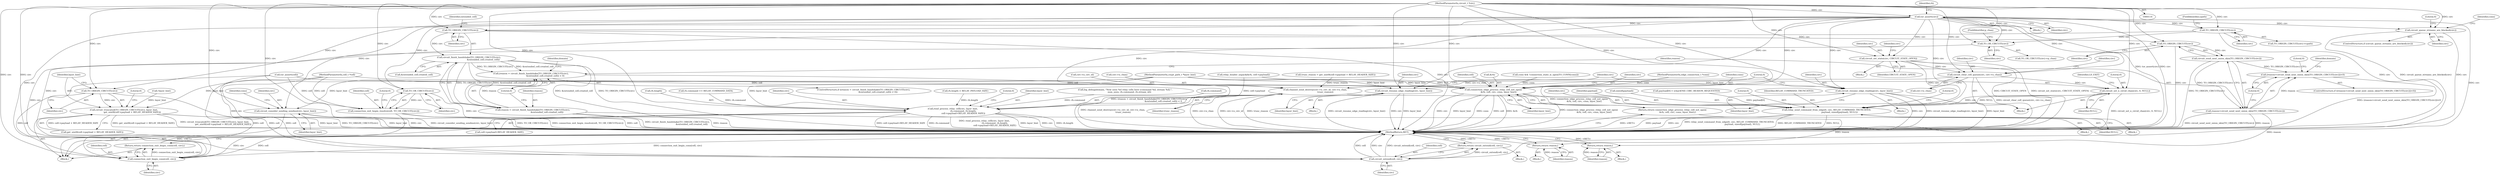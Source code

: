 digraph "0_tor_56a7c5bc15e0447203a491c1ee37de9939ad1dcd@API" {
"1000139" [label="(Call,tor_assert(circ))"];
"1000116" [label="(MethodParameterIn,circuit_t *circ)"];
"1000249" [label="(Call,connection_edge_process_relay_cell_not_open(\n               &rh, cell, circ, conn, layer_hint))"];
"1000248" [label="(Return,return connection_edge_process_relay_cell_not_open(\n               &rh, cell, circ, conn, layer_hint);)"];
"1000292" [label="(Call,TO_ORIGIN_CIRCUIT(circ))"];
"1000338" [label="(Call,TO_OR_CIRCUIT(circ))"];
"1000346" [label="(Call,connection_exit_begin_conn(cell, circ))"];
"1000345" [label="(Return,return connection_exit_begin_conn(cell, circ);)"];
"1000399" [label="(Call,circuit_consider_sending_sendme(circ, layer_hint))"];
"1000637" [label="(Call,circuit_extend(cell, circ))"];
"1000636" [label="(Return,return circuit_extend(cell, circ);)"];
"1000688" [label="(Call,TO_ORIGIN_CIRCUIT(circ))"];
"1000687" [label="(Call,circuit_finish_handshake(TO_ORIGIN_CIRCUIT(circ),\n                                         &extended_cell.created_cell))"];
"1000684" [label="(Call,(reason = circuit_finish_handshake(TO_ORIGIN_CIRCUIT(circ),\n                                         &extended_cell.created_cell)) < 0)"];
"1000685" [label="(Call,reason = circuit_finish_handshake(TO_ORIGIN_CIRCUIT(circ),\n                                         &extended_cell.created_cell))"];
"1000699" [label="(Return,return reason;)"];
"1000706" [label="(Call,TO_ORIGIN_CIRCUIT(circ))"];
"1000705" [label="(Call,circuit_send_next_onion_skin(TO_ORIGIN_CIRCUIT(circ)))"];
"1000702" [label="(Call,(reason=circuit_send_next_onion_skin(TO_ORIGIN_CIRCUIT(circ)))<0)"];
"1000703" [label="(Call,reason=circuit_send_next_onion_skin(TO_ORIGIN_CIRCUIT(circ)))"];
"1000713" [label="(Return,return reason;)"];
"1000752" [label="(Call,circuit_set_state(circ, CIRCUIT_STATE_OPEN))"];
"1000769" [label="(Call,circuit_clear_cell_queue(circ, circ->n_chan))"];
"1000774" [label="(Call,channel_send_destroy(circ->n_circ_id, circ->n_chan,\n                             trunc_reason))"];
"1000782" [label="(Call,circuit_set_n_circid_chan(circ, 0, NULL))"];
"1000798" [label="(Call,relay_send_command_from_edge(0, circ, RELAY_COMMAND_TRUNCATED,\n                                     payload, sizeof(payload), NULL))"];
"1000820" [label="(Call,TO_ORIGIN_CIRCUIT(circ))"];
"1000819" [label="(Call,circuit_truncated(TO_ORIGIN_CIRCUIT(circ), layer_hint,\n                        get_uint8(cell->payload + RELAY_HEADER_SIZE)))"];
"1000884" [label="(Call,circuit_resume_edge_reading(circ, layer_hint))"];
"1000919" [label="(Call,circuit_resume_edge_reading(circ, layer_hint))"];
"1000948" [label="(Call,circuit_queue_streams_are_blocked(circ))"];
"1001010" [label="(Call,TO_OR_CIRCUIT(circ))"];
"1001008" [label="(Call,connection_exit_begin_resolve(cell, TO_OR_CIRCUIT(circ)))"];
"1001039" [label="(Call,rend_process_relay_cell(circ, layer_hint,\n                              rh.command, rh.length,\n                              cell->payload+RELAY_HEADER_SIZE))"];
"1000692" [label="(Identifier,extended_cell)"];
"1000761" [label="(Call,trunc_reason = get_uint8(cell->payload + RELAY_HEADER_SIZE))"];
"1000753" [label="(Identifier,circ)"];
"1001039" [label="(Call,rend_process_relay_cell(circ, layer_hint,\n                              rh.command, rh.length,\n                              cell->payload+RELAY_HEADER_SIZE))"];
"1000689" [label="(Identifier,circ)"];
"1000141" [label="(Call,relay_header_unpack(&rh, cell->payload))"];
"1001011" [label="(Identifier,circ)"];
"1000801" [label="(Identifier,RELAY_COMMAND_TRUNCATED)"];
"1000688" [label="(Call,TO_ORIGIN_CIRCUIT(circ))"];
"1000757" [label="(Identifier,circ)"];
"1000542" [label="(Block,)"];
"1000703" [label="(Call,reason=circuit_send_next_onion_skin(TO_ORIGIN_CIRCUIT(circ)))"];
"1000807" [label="(Literal,0)"];
"1001010" [label="(Call,TO_OR_CIRCUIT(circ))"];
"1000775" [label="(Call,circ->n_circ_id)"];
"1000252" [label="(Identifier,cell)"];
"1000346" [label="(Call,connection_exit_begin_conn(cell, circ))"];
"1000348" [label="(Identifier,circ)"];
"1000340" [label="(FieldIdentifier,p_chan)"];
"1000789" [label="(Block,)"];
"1000955" [label="(Identifier,conn)"];
"1000769" [label="(Call,circuit_clear_cell_queue(circ, circ->n_chan))"];
"1000399" [label="(Call,circuit_consider_sending_sendme(circ, layer_hint))"];
"1000774" [label="(Call,channel_send_destroy(circ->n_circ_id, circ->n_chan,\n                             trunc_reason))"];
"1000716" [label="(Literal,0)"];
"1000920" [label="(Identifier,circ)"];
"1000800" [label="(Identifier,circ)"];
"1000830" [label="(Literal,0)"];
"1000686" [label="(Identifier,reason)"];
"1000947" [label="(ControlStructure,if (circuit_queue_streams_are_blocked(circ)))"];
"1000137" [label="(Call,tor_assert(cell))"];
"1000704" [label="(Identifier,reason)"];
"1000952" [label="(Literal,0)"];
"1000819" [label="(Call,circuit_truncated(TO_ORIGIN_CIRCUIT(circ), layer_hint,\n                        get_uint8(cell->payload + RELAY_HEADER_SIZE)))"];
"1000143" [label="(Identifier,rh)"];
"1000820" [label="(Call,TO_ORIGIN_CIRCUIT(circ))"];
"1001064" [label="(MethodReturn,RET)"];
"1000337" [label="(Call,TO_OR_CIRCUIT(circ)->p_chan)"];
"1000713" [label="(Return,return reason;)"];
"1000822" [label="(Identifier,layer_hint)"];
"1000885" [label="(Identifier,circ)"];
"1000255" [label="(Identifier,layer_hint)"];
"1000770" [label="(Identifier,circ)"];
"1000754" [label="(Identifier,CIRCUIT_STATE_OPEN)"];
"1000119" [label="(Block,)"];
"1000706" [label="(Call,TO_ORIGIN_CIRCUIT(circ))"];
"1001048" [label="(Call,cell->payload+RELAY_HEADER_SIZE)"];
"1000776" [label="(Identifier,circ)"];
"1000690" [label="(Call,&extended_cell.created_cell)"];
"1000248" [label="(Return,return connection_edge_process_relay_cell_not_open(\n               &rh, cell, circ, conn, layer_hint);)"];
"1001040" [label="(Identifier,circ)"];
"1000260" [label="(Block,)"];
"1000771" [label="(Call,circ->n_chan)"];
"1000293" [label="(Identifier,circ)"];
"1000784" [label="(Literal,0)"];
"1000783" [label="(Identifier,circ)"];
"1000695" [label="(Block,)"];
"1000782" [label="(Call,circuit_set_n_circid_chan(circ, 0, NULL))"];
"1000707" [label="(Identifier,circ)"];
"1000752" [label="(Call,circuit_set_state(circ, CIRCUIT_STATE_OPEN))"];
"1001009" [label="(Identifier,cell)"];
"1000685" [label="(Call,reason = circuit_finish_handshake(TO_ORIGIN_CIRCUIT(circ),\n                                         &extended_cell.created_cell))"];
"1000683" [label="(ControlStructure,if ((reason = circuit_finish_handshake(TO_ORIGIN_CIRCUIT(circ),\n                                         &extended_cell.created_cell)) < 0))"];
"1000810" [label="(Call,!layer_hint)"];
"1000821" [label="(Identifier,circ)"];
"1000919" [label="(Call,circuit_resume_edge_reading(circ, layer_hint))"];
"1000884" [label="(Call,circuit_resume_edge_reading(circ, layer_hint))"];
"1000160" [label="(Call,rh.length > RELAY_PAYLOAD_SIZE)"];
"1000116" [label="(MethodParameterIn,circuit_t *circ)"];
"1001054" [label="(Literal,0)"];
"1000347" [label="(Identifier,cell)"];
"1000249" [label="(Call,connection_edge_process_relay_cell_not_open(\n               &rh, cell, circ, conn, layer_hint))"];
"1000802" [label="(Identifier,payload)"];
"1000345" [label="(Return,return connection_exit_begin_conn(cell, circ);)"];
"1001041" [label="(Identifier,layer_hint)"];
"1000921" [label="(Identifier,layer_hint)"];
"1000149" [label="(Call,log_debug(domain, \"Now seen %d relay cells here (command %d, stream %d).\",\n            num_seen, rh.command, rh.stream_id))"];
"1001042" [label="(Call,rh.command)"];
"1000401" [label="(Identifier,layer_hint)"];
"1000886" [label="(Identifier,layer_hint)"];
"1000759" [label="(Block,)"];
"1000702" [label="(Call,(reason=circuit_send_next_onion_skin(TO_ORIGIN_CIRCUIT(circ)))<0)"];
"1000714" [label="(Identifier,reason)"];
"1000709" [label="(Block,)"];
"1000639" [label="(Identifier,circ)"];
"1001045" [label="(Call,rh.length)"];
"1000701" [label="(ControlStructure,if ((reason=circuit_send_next_onion_skin(TO_ORIGIN_CIRCUIT(circ)))<0))"];
"1000856" [label="(Block,)"];
"1000787" [label="(Identifier,LD_EXIT)"];
"1001008" [label="(Call,connection_exit_begin_resolve(cell, TO_OR_CIRCUIT(circ)))"];
"1000404" [label="(Identifier,conn)"];
"1000697" [label="(Identifier,domain)"];
"1000923" [label="(Literal,0)"];
"1000139" [label="(Call,tor_assert(circ))"];
"1000294" [label="(FieldIdentifier,cpath)"];
"1000250" [label="(Call,&rh)"];
"1000888" [label="(Block,)"];
"1000711" [label="(Identifier,domain)"];
"1000237" [label="(Call,rh.command == RELAY_COMMAND_DATA)"];
"1000118" [label="(MethodParameterIn,crypt_path_t *layer_hint)"];
"1000805" [label="(Identifier,NULL)"];
"1000803" [label="(Call,sizeof(payload))"];
"1000778" [label="(Call,circ->n_chan)"];
"1000798" [label="(Call,relay_send_command_from_edge(0, circ, RELAY_COMMAND_TRUNCATED,\n                                     payload, sizeof(payload), NULL))"];
"1000636" [label="(Return,return circuit_extend(cell, circ);)"];
"1000694" [label="(Literal,0)"];
"1000948" [label="(Call,circuit_queue_streams_are_blocked(circ))"];
"1000140" [label="(Identifier,circ)"];
"1000205" [label="(Call,conn && !connection_state_is_open(TO_CONN(conn)))"];
"1000637" [label="(Call,circuit_extend(cell, circ))"];
"1000291" [label="(Call,TO_ORIGIN_CIRCUIT(circ)->cpath)"];
"1000700" [label="(Identifier,reason)"];
"1000687" [label="(Call,circuit_finish_handshake(TO_ORIGIN_CIRCUIT(circ),\n                                         &extended_cell.created_cell))"];
"1000253" [label="(Identifier,circ)"];
"1000117" [label="(MethodParameterIn,edge_connection_t *conn)"];
"1000791" [label="(Call,payload[0] = (char)END_CIRC_REASON_REQUESTED)"];
"1000799" [label="(Literal,0)"];
"1000339" [label="(Identifier,circ)"];
"1000785" [label="(Identifier,NULL)"];
"1000400" [label="(Identifier,circ)"];
"1000292" [label="(Call,TO_ORIGIN_CIRCUIT(circ))"];
"1000254" [label="(Identifier,conn)"];
"1000705" [label="(Call,circuit_send_next_onion_skin(TO_ORIGIN_CIRCUIT(circ)))"];
"1000247" [label="(Block,)"];
"1000823" [label="(Call,get_uint8(cell->payload + RELAY_HEADER_SIZE))"];
"1000115" [label="(MethodParameterIn,cell_t *cell)"];
"1000731" [label="(Block,)"];
"1000338" [label="(Call,TO_OR_CIRCUIT(circ))"];
"1000699" [label="(Return,return reason;)"];
"1000684" [label="(Call,(reason = circuit_finish_handshake(TO_ORIGIN_CIRCUIT(circ),\n                                         &extended_cell.created_cell)) < 0)"];
"1000781" [label="(Identifier,trunc_reason)"];
"1001013" [label="(Literal,0)"];
"1000949" [label="(Identifier,circ)"];
"1000638" [label="(Identifier,cell)"];
"1000708" [label="(Literal,0)"];
"1000139" -> "1000119"  [label="AST: "];
"1000139" -> "1000140"  [label="CFG: "];
"1000140" -> "1000139"  [label="AST: "];
"1000143" -> "1000139"  [label="CFG: "];
"1000139" -> "1001064"  [label="DDG: tor_assert(circ)"];
"1000139" -> "1001064"  [label="DDG: circ"];
"1000116" -> "1000139"  [label="DDG: circ"];
"1000139" -> "1000249"  [label="DDG: circ"];
"1000139" -> "1000292"  [label="DDG: circ"];
"1000139" -> "1000338"  [label="DDG: circ"];
"1000139" -> "1000346"  [label="DDG: circ"];
"1000139" -> "1000399"  [label="DDG: circ"];
"1000139" -> "1000637"  [label="DDG: circ"];
"1000139" -> "1000688"  [label="DDG: circ"];
"1000139" -> "1000752"  [label="DDG: circ"];
"1000139" -> "1000769"  [label="DDG: circ"];
"1000139" -> "1000798"  [label="DDG: circ"];
"1000139" -> "1000820"  [label="DDG: circ"];
"1000139" -> "1000884"  [label="DDG: circ"];
"1000139" -> "1000919"  [label="DDG: circ"];
"1000139" -> "1000948"  [label="DDG: circ"];
"1000139" -> "1001010"  [label="DDG: circ"];
"1000139" -> "1001039"  [label="DDG: circ"];
"1000116" -> "1000114"  [label="AST: "];
"1000116" -> "1001064"  [label="DDG: circ"];
"1000116" -> "1000249"  [label="DDG: circ"];
"1000116" -> "1000292"  [label="DDG: circ"];
"1000116" -> "1000338"  [label="DDG: circ"];
"1000116" -> "1000346"  [label="DDG: circ"];
"1000116" -> "1000399"  [label="DDG: circ"];
"1000116" -> "1000637"  [label="DDG: circ"];
"1000116" -> "1000688"  [label="DDG: circ"];
"1000116" -> "1000706"  [label="DDG: circ"];
"1000116" -> "1000752"  [label="DDG: circ"];
"1000116" -> "1000769"  [label="DDG: circ"];
"1000116" -> "1000782"  [label="DDG: circ"];
"1000116" -> "1000798"  [label="DDG: circ"];
"1000116" -> "1000820"  [label="DDG: circ"];
"1000116" -> "1000884"  [label="DDG: circ"];
"1000116" -> "1000919"  [label="DDG: circ"];
"1000116" -> "1000948"  [label="DDG: circ"];
"1000116" -> "1001010"  [label="DDG: circ"];
"1000116" -> "1001039"  [label="DDG: circ"];
"1000249" -> "1000248"  [label="AST: "];
"1000249" -> "1000255"  [label="CFG: "];
"1000250" -> "1000249"  [label="AST: "];
"1000252" -> "1000249"  [label="AST: "];
"1000253" -> "1000249"  [label="AST: "];
"1000254" -> "1000249"  [label="AST: "];
"1000255" -> "1000249"  [label="AST: "];
"1000248" -> "1000249"  [label="CFG: "];
"1000249" -> "1001064"  [label="DDG: circ"];
"1000249" -> "1001064"  [label="DDG: layer_hint"];
"1000249" -> "1001064"  [label="DDG: conn"];
"1000249" -> "1001064"  [label="DDG: cell"];
"1000249" -> "1001064"  [label="DDG: &rh"];
"1000249" -> "1001064"  [label="DDG: connection_edge_process_relay_cell_not_open(\n               &rh, cell, circ, conn, layer_hint)"];
"1000249" -> "1000248"  [label="DDG: connection_edge_process_relay_cell_not_open(\n               &rh, cell, circ, conn, layer_hint)"];
"1000141" -> "1000249"  [label="DDG: &rh"];
"1000137" -> "1000249"  [label="DDG: cell"];
"1000115" -> "1000249"  [label="DDG: cell"];
"1000205" -> "1000249"  [label="DDG: conn"];
"1000117" -> "1000249"  [label="DDG: conn"];
"1000118" -> "1000249"  [label="DDG: layer_hint"];
"1000248" -> "1000247"  [label="AST: "];
"1001064" -> "1000248"  [label="CFG: "];
"1000248" -> "1001064"  [label="DDG: <RET>"];
"1000292" -> "1000291"  [label="AST: "];
"1000292" -> "1000293"  [label="CFG: "];
"1000293" -> "1000292"  [label="AST: "];
"1000294" -> "1000292"  [label="CFG: "];
"1000292" -> "1001064"  [label="DDG: circ"];
"1000292" -> "1000338"  [label="DDG: circ"];
"1000292" -> "1000346"  [label="DDG: circ"];
"1000338" -> "1000337"  [label="AST: "];
"1000338" -> "1000339"  [label="CFG: "];
"1000339" -> "1000338"  [label="AST: "];
"1000340" -> "1000338"  [label="CFG: "];
"1000338" -> "1000346"  [label="DDG: circ"];
"1000346" -> "1000345"  [label="AST: "];
"1000346" -> "1000348"  [label="CFG: "];
"1000347" -> "1000346"  [label="AST: "];
"1000348" -> "1000346"  [label="AST: "];
"1000345" -> "1000346"  [label="CFG: "];
"1000346" -> "1001064"  [label="DDG: circ"];
"1000346" -> "1001064"  [label="DDG: cell"];
"1000346" -> "1001064"  [label="DDG: connection_exit_begin_conn(cell, circ)"];
"1000346" -> "1000345"  [label="DDG: connection_exit_begin_conn(cell, circ)"];
"1000137" -> "1000346"  [label="DDG: cell"];
"1000115" -> "1000346"  [label="DDG: cell"];
"1000345" -> "1000260"  [label="AST: "];
"1001064" -> "1000345"  [label="CFG: "];
"1000345" -> "1001064"  [label="DDG: <RET>"];
"1000399" -> "1000260"  [label="AST: "];
"1000399" -> "1000401"  [label="CFG: "];
"1000400" -> "1000399"  [label="AST: "];
"1000401" -> "1000399"  [label="AST: "];
"1000404" -> "1000399"  [label="CFG: "];
"1000399" -> "1001064"  [label="DDG: layer_hint"];
"1000399" -> "1001064"  [label="DDG: circ"];
"1000399" -> "1001064"  [label="DDG: circuit_consider_sending_sendme(circ, layer_hint)"];
"1000118" -> "1000399"  [label="DDG: layer_hint"];
"1000637" -> "1000636"  [label="AST: "];
"1000637" -> "1000639"  [label="CFG: "];
"1000638" -> "1000637"  [label="AST: "];
"1000639" -> "1000637"  [label="AST: "];
"1000636" -> "1000637"  [label="CFG: "];
"1000637" -> "1001064"  [label="DDG: cell"];
"1000637" -> "1001064"  [label="DDG: circ"];
"1000637" -> "1001064"  [label="DDG: circuit_extend(cell, circ)"];
"1000637" -> "1000636"  [label="DDG: circuit_extend(cell, circ)"];
"1000137" -> "1000637"  [label="DDG: cell"];
"1000115" -> "1000637"  [label="DDG: cell"];
"1000636" -> "1000542"  [label="AST: "];
"1001064" -> "1000636"  [label="CFG: "];
"1000636" -> "1001064"  [label="DDG: <RET>"];
"1000688" -> "1000687"  [label="AST: "];
"1000688" -> "1000689"  [label="CFG: "];
"1000689" -> "1000688"  [label="AST: "];
"1000692" -> "1000688"  [label="CFG: "];
"1000688" -> "1001064"  [label="DDG: circ"];
"1000688" -> "1000687"  [label="DDG: circ"];
"1000688" -> "1000706"  [label="DDG: circ"];
"1000687" -> "1000685"  [label="AST: "];
"1000687" -> "1000690"  [label="CFG: "];
"1000690" -> "1000687"  [label="AST: "];
"1000685" -> "1000687"  [label="CFG: "];
"1000687" -> "1001064"  [label="DDG: &extended_cell.created_cell"];
"1000687" -> "1001064"  [label="DDG: TO_ORIGIN_CIRCUIT(circ)"];
"1000687" -> "1000684"  [label="DDG: TO_ORIGIN_CIRCUIT(circ)"];
"1000687" -> "1000684"  [label="DDG: &extended_cell.created_cell"];
"1000687" -> "1000685"  [label="DDG: TO_ORIGIN_CIRCUIT(circ)"];
"1000687" -> "1000685"  [label="DDG: &extended_cell.created_cell"];
"1000684" -> "1000683"  [label="AST: "];
"1000684" -> "1000694"  [label="CFG: "];
"1000685" -> "1000684"  [label="AST: "];
"1000694" -> "1000684"  [label="AST: "];
"1000697" -> "1000684"  [label="CFG: "];
"1000704" -> "1000684"  [label="CFG: "];
"1000684" -> "1001064"  [label="DDG: (reason = circuit_finish_handshake(TO_ORIGIN_CIRCUIT(circ),\n                                         &extended_cell.created_cell)) < 0"];
"1000685" -> "1000684"  [label="DDG: reason"];
"1000686" -> "1000685"  [label="AST: "];
"1000694" -> "1000685"  [label="CFG: "];
"1000685" -> "1001064"  [label="DDG: circuit_finish_handshake(TO_ORIGIN_CIRCUIT(circ),\n                                         &extended_cell.created_cell)"];
"1000685" -> "1001064"  [label="DDG: reason"];
"1000685" -> "1000699"  [label="DDG: reason"];
"1000699" -> "1000695"  [label="AST: "];
"1000699" -> "1000700"  [label="CFG: "];
"1000700" -> "1000699"  [label="AST: "];
"1001064" -> "1000699"  [label="CFG: "];
"1000699" -> "1001064"  [label="DDG: <RET>"];
"1000700" -> "1000699"  [label="DDG: reason"];
"1000706" -> "1000705"  [label="AST: "];
"1000706" -> "1000707"  [label="CFG: "];
"1000707" -> "1000706"  [label="AST: "];
"1000705" -> "1000706"  [label="CFG: "];
"1000706" -> "1001064"  [label="DDG: circ"];
"1000706" -> "1000705"  [label="DDG: circ"];
"1000705" -> "1000703"  [label="AST: "];
"1000703" -> "1000705"  [label="CFG: "];
"1000705" -> "1001064"  [label="DDG: TO_ORIGIN_CIRCUIT(circ)"];
"1000705" -> "1000702"  [label="DDG: TO_ORIGIN_CIRCUIT(circ)"];
"1000705" -> "1000703"  [label="DDG: TO_ORIGIN_CIRCUIT(circ)"];
"1000702" -> "1000701"  [label="AST: "];
"1000702" -> "1000708"  [label="CFG: "];
"1000703" -> "1000702"  [label="AST: "];
"1000708" -> "1000702"  [label="AST: "];
"1000711" -> "1000702"  [label="CFG: "];
"1000716" -> "1000702"  [label="CFG: "];
"1000702" -> "1001064"  [label="DDG: (reason=circuit_send_next_onion_skin(TO_ORIGIN_CIRCUIT(circ)))<0"];
"1000703" -> "1000702"  [label="DDG: reason"];
"1000704" -> "1000703"  [label="AST: "];
"1000708" -> "1000703"  [label="CFG: "];
"1000703" -> "1001064"  [label="DDG: circuit_send_next_onion_skin(TO_ORIGIN_CIRCUIT(circ))"];
"1000703" -> "1001064"  [label="DDG: reason"];
"1000703" -> "1000713"  [label="DDG: reason"];
"1000713" -> "1000709"  [label="AST: "];
"1000713" -> "1000714"  [label="CFG: "];
"1000714" -> "1000713"  [label="AST: "];
"1001064" -> "1000713"  [label="CFG: "];
"1000713" -> "1001064"  [label="DDG: <RET>"];
"1000714" -> "1000713"  [label="DDG: reason"];
"1000752" -> "1000731"  [label="AST: "];
"1000752" -> "1000754"  [label="CFG: "];
"1000753" -> "1000752"  [label="AST: "];
"1000754" -> "1000752"  [label="AST: "];
"1000757" -> "1000752"  [label="CFG: "];
"1000752" -> "1001064"  [label="DDG: CIRCUIT_STATE_OPEN"];
"1000752" -> "1001064"  [label="DDG: circuit_set_state(circ, CIRCUIT_STATE_OPEN)"];
"1000752" -> "1000769"  [label="DDG: circ"];
"1000752" -> "1000798"  [label="DDG: circ"];
"1000769" -> "1000759"  [label="AST: "];
"1000769" -> "1000771"  [label="CFG: "];
"1000770" -> "1000769"  [label="AST: "];
"1000771" -> "1000769"  [label="AST: "];
"1000776" -> "1000769"  [label="CFG: "];
"1000769" -> "1001064"  [label="DDG: circuit_clear_cell_queue(circ, circ->n_chan)"];
"1000769" -> "1000774"  [label="DDG: circ->n_chan"];
"1000769" -> "1000782"  [label="DDG: circ"];
"1000774" -> "1000759"  [label="AST: "];
"1000774" -> "1000781"  [label="CFG: "];
"1000775" -> "1000774"  [label="AST: "];
"1000778" -> "1000774"  [label="AST: "];
"1000781" -> "1000774"  [label="AST: "];
"1000783" -> "1000774"  [label="CFG: "];
"1000774" -> "1001064"  [label="DDG: trunc_reason"];
"1000774" -> "1001064"  [label="DDG: channel_send_destroy(circ->n_circ_id, circ->n_chan,\n                             trunc_reason)"];
"1000774" -> "1001064"  [label="DDG: circ->n_chan"];
"1000774" -> "1001064"  [label="DDG: circ->n_circ_id"];
"1000761" -> "1000774"  [label="DDG: trunc_reason"];
"1000782" -> "1000759"  [label="AST: "];
"1000782" -> "1000785"  [label="CFG: "];
"1000783" -> "1000782"  [label="AST: "];
"1000784" -> "1000782"  [label="AST: "];
"1000785" -> "1000782"  [label="AST: "];
"1000787" -> "1000782"  [label="CFG: "];
"1000782" -> "1001064"  [label="DDG: circuit_set_n_circid_chan(circ, 0, NULL)"];
"1000782" -> "1000798"  [label="DDG: circ"];
"1000782" -> "1000798"  [label="DDG: NULL"];
"1000798" -> "1000789"  [label="AST: "];
"1000798" -> "1000805"  [label="CFG: "];
"1000799" -> "1000798"  [label="AST: "];
"1000800" -> "1000798"  [label="AST: "];
"1000801" -> "1000798"  [label="AST: "];
"1000802" -> "1000798"  [label="AST: "];
"1000803" -> "1000798"  [label="AST: "];
"1000805" -> "1000798"  [label="AST: "];
"1000807" -> "1000798"  [label="CFG: "];
"1000798" -> "1001064"  [label="DDG: NULL"];
"1000798" -> "1001064"  [label="DDG: payload"];
"1000798" -> "1001064"  [label="DDG: circ"];
"1000798" -> "1001064"  [label="DDG: relay_send_command_from_edge(0, circ, RELAY_COMMAND_TRUNCATED,\n                                     payload, sizeof(payload), NULL)"];
"1000798" -> "1001064"  [label="DDG: RELAY_COMMAND_TRUNCATED"];
"1000791" -> "1000798"  [label="DDG: payload[0]"];
"1000820" -> "1000819"  [label="AST: "];
"1000820" -> "1000821"  [label="CFG: "];
"1000821" -> "1000820"  [label="AST: "];
"1000822" -> "1000820"  [label="CFG: "];
"1000820" -> "1001064"  [label="DDG: circ"];
"1000820" -> "1000819"  [label="DDG: circ"];
"1000819" -> "1000260"  [label="AST: "];
"1000819" -> "1000823"  [label="CFG: "];
"1000822" -> "1000819"  [label="AST: "];
"1000823" -> "1000819"  [label="AST: "];
"1000830" -> "1000819"  [label="CFG: "];
"1000819" -> "1001064"  [label="DDG: TO_ORIGIN_CIRCUIT(circ)"];
"1000819" -> "1001064"  [label="DDG: get_uint8(cell->payload + RELAY_HEADER_SIZE)"];
"1000819" -> "1001064"  [label="DDG: circuit_truncated(TO_ORIGIN_CIRCUIT(circ), layer_hint,\n                        get_uint8(cell->payload + RELAY_HEADER_SIZE))"];
"1000819" -> "1001064"  [label="DDG: layer_hint"];
"1000810" -> "1000819"  [label="DDG: layer_hint"];
"1000118" -> "1000819"  [label="DDG: layer_hint"];
"1000823" -> "1000819"  [label="DDG: cell->payload + RELAY_HEADER_SIZE"];
"1000884" -> "1000856"  [label="AST: "];
"1000884" -> "1000886"  [label="CFG: "];
"1000885" -> "1000884"  [label="AST: "];
"1000886" -> "1000884"  [label="AST: "];
"1000923" -> "1000884"  [label="CFG: "];
"1000884" -> "1001064"  [label="DDG: circuit_resume_edge_reading(circ, layer_hint)"];
"1000884" -> "1001064"  [label="DDG: circ"];
"1000884" -> "1001064"  [label="DDG: layer_hint"];
"1000118" -> "1000884"  [label="DDG: layer_hint"];
"1000919" -> "1000888"  [label="AST: "];
"1000919" -> "1000921"  [label="CFG: "];
"1000920" -> "1000919"  [label="AST: "];
"1000921" -> "1000919"  [label="AST: "];
"1000923" -> "1000919"  [label="CFG: "];
"1000919" -> "1001064"  [label="DDG: circ"];
"1000919" -> "1001064"  [label="DDG: circuit_resume_edge_reading(circ, layer_hint)"];
"1000919" -> "1001064"  [label="DDG: layer_hint"];
"1000118" -> "1000919"  [label="DDG: layer_hint"];
"1000948" -> "1000947"  [label="AST: "];
"1000948" -> "1000949"  [label="CFG: "];
"1000949" -> "1000948"  [label="AST: "];
"1000952" -> "1000948"  [label="CFG: "];
"1000955" -> "1000948"  [label="CFG: "];
"1000948" -> "1001064"  [label="DDG: circuit_queue_streams_are_blocked(circ)"];
"1000948" -> "1001064"  [label="DDG: circ"];
"1001010" -> "1001008"  [label="AST: "];
"1001010" -> "1001011"  [label="CFG: "];
"1001011" -> "1001010"  [label="AST: "];
"1001008" -> "1001010"  [label="CFG: "];
"1001010" -> "1001064"  [label="DDG: circ"];
"1001010" -> "1001008"  [label="DDG: circ"];
"1001008" -> "1000260"  [label="AST: "];
"1001009" -> "1001008"  [label="AST: "];
"1001013" -> "1001008"  [label="CFG: "];
"1001008" -> "1001064"  [label="DDG: connection_exit_begin_resolve(cell, TO_OR_CIRCUIT(circ))"];
"1001008" -> "1001064"  [label="DDG: cell"];
"1001008" -> "1001064"  [label="DDG: TO_OR_CIRCUIT(circ)"];
"1000137" -> "1001008"  [label="DDG: cell"];
"1000115" -> "1001008"  [label="DDG: cell"];
"1001039" -> "1000260"  [label="AST: "];
"1001039" -> "1001048"  [label="CFG: "];
"1001040" -> "1001039"  [label="AST: "];
"1001041" -> "1001039"  [label="AST: "];
"1001042" -> "1001039"  [label="AST: "];
"1001045" -> "1001039"  [label="AST: "];
"1001048" -> "1001039"  [label="AST: "];
"1001054" -> "1001039"  [label="CFG: "];
"1001039" -> "1001064"  [label="DDG: layer_hint"];
"1001039" -> "1001064"  [label="DDG: circ"];
"1001039" -> "1001064"  [label="DDG: rh.length"];
"1001039" -> "1001064"  [label="DDG: cell->payload+RELAY_HEADER_SIZE"];
"1001039" -> "1001064"  [label="DDG: rh.command"];
"1001039" -> "1001064"  [label="DDG: rend_process_relay_cell(circ, layer_hint,\n                              rh.command, rh.length,\n                              cell->payload+RELAY_HEADER_SIZE)"];
"1000118" -> "1001039"  [label="DDG: layer_hint"];
"1000237" -> "1001039"  [label="DDG: rh.command"];
"1000149" -> "1001039"  [label="DDG: rh.command"];
"1000160" -> "1001039"  [label="DDG: rh.length"];
"1000141" -> "1001039"  [label="DDG: cell->payload"];
}
